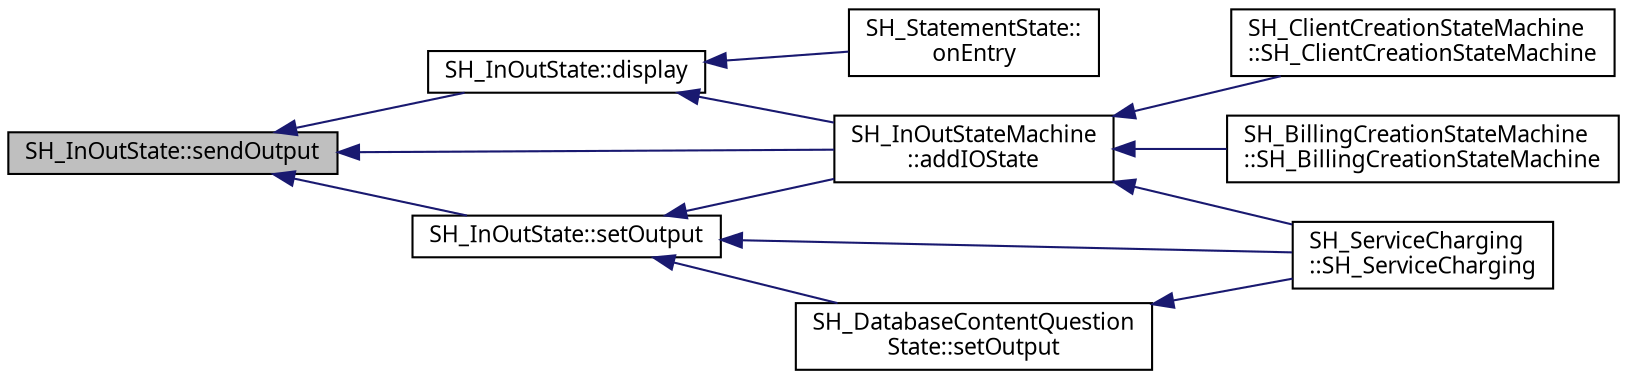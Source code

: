 digraph "SH_InOutState::sendOutput"
{
 // INTERACTIVE_SVG=YES
  bgcolor="transparent";
  edge [fontname="Verdana",fontsize="11",labelfontname="Verdana",labelfontsize="11"];
  node [fontname="Verdana",fontsize="11",shape=record];
  rankdir="LR";
  Node1 [label="SH_InOutState::sendOutput",height=0.2,width=0.4,color="black", fillcolor="grey75", style="filled" fontcolor="black"];
  Node1 -> Node2 [dir="back",color="midnightblue",fontsize="11",style="solid",fontname="Verdana"];
  Node2 [label="SH_InOutStateMachine\l::addIOState",height=0.2,width=0.4,color="black",URL="$classSH__InOutStateMachine.html#a2528cffddbe6f98c32ebef41423c0118"];
  Node2 -> Node3 [dir="back",color="midnightblue",fontsize="11",style="solid",fontname="Verdana"];
  Node3 [label="SH_BillingCreationStateMachine\l::SH_BillingCreationStateMachine",height=0.2,width=0.4,color="black",URL="$classSH__BillingCreationStateMachine.html#ad62b77fa4aeafe200056ff3974562f83",tooltip="SH_BillingCreationStateMachine. "];
  Node2 -> Node4 [dir="back",color="midnightblue",fontsize="11",style="solid",fontname="Verdana"];
  Node4 [label="SH_ClientCreationStateMachine\l::SH_ClientCreationStateMachine",height=0.2,width=0.4,color="black",URL="$classSH__ClientCreationStateMachine.html#a0b406b0f404c0fd33bf35be8ce0cc811"];
  Node2 -> Node5 [dir="back",color="midnightblue",fontsize="11",style="solid",fontname="Verdana"];
  Node5 [label="SH_ServiceCharging\l::SH_ServiceCharging",height=0.2,width=0.4,color="black",URL="$classSH__ServiceCharging.html#afa5273d046049b1c2b020a6a19a8290b",tooltip="SH_ServiceCharging. "];
  Node1 -> Node6 [dir="back",color="midnightblue",fontsize="11",style="solid",fontname="Verdana"];
  Node6 [label="SH_InOutState::display",height=0.2,width=0.4,color="black",URL="$classSH__InOutState.html#a616f88b20478b81b2927a9ddc2b4f521"];
  Node6 -> Node2 [dir="back",color="midnightblue",fontsize="11",style="solid",fontname="Verdana"];
  Node6 -> Node7 [dir="back",color="midnightblue",fontsize="11",style="solid",fontname="Verdana"];
  Node7 [label="SH_StatementState::\lonEntry",height=0.2,width=0.4,color="black",URL="$classSH__StatementState.html#ab866a023213fe1bd1857705bf98a8f65"];
  Node1 -> Node8 [dir="back",color="midnightblue",fontsize="11",style="solid",fontname="Verdana"];
  Node8 [label="SH_InOutState::setOutput",height=0.2,width=0.4,color="black",URL="$classSH__InOutState.html#af611c84134e262739cd834797b315c80"];
  Node8 -> Node2 [dir="back",color="midnightblue",fontsize="11",style="solid",fontname="Verdana"];
  Node8 -> Node9 [dir="back",color="midnightblue",fontsize="11",style="solid",fontname="Verdana"];
  Node9 [label="SH_DatabaseContentQuestion\lState::setOutput",height=0.2,width=0.4,color="black",URL="$classSH__DatabaseContentQuestionState.html#aaec6c7f8bc78c6beb7447fc41ffe3875"];
  Node9 -> Node5 [dir="back",color="midnightblue",fontsize="11",style="solid",fontname="Verdana"];
  Node8 -> Node5 [dir="back",color="midnightblue",fontsize="11",style="solid",fontname="Verdana"];
}
